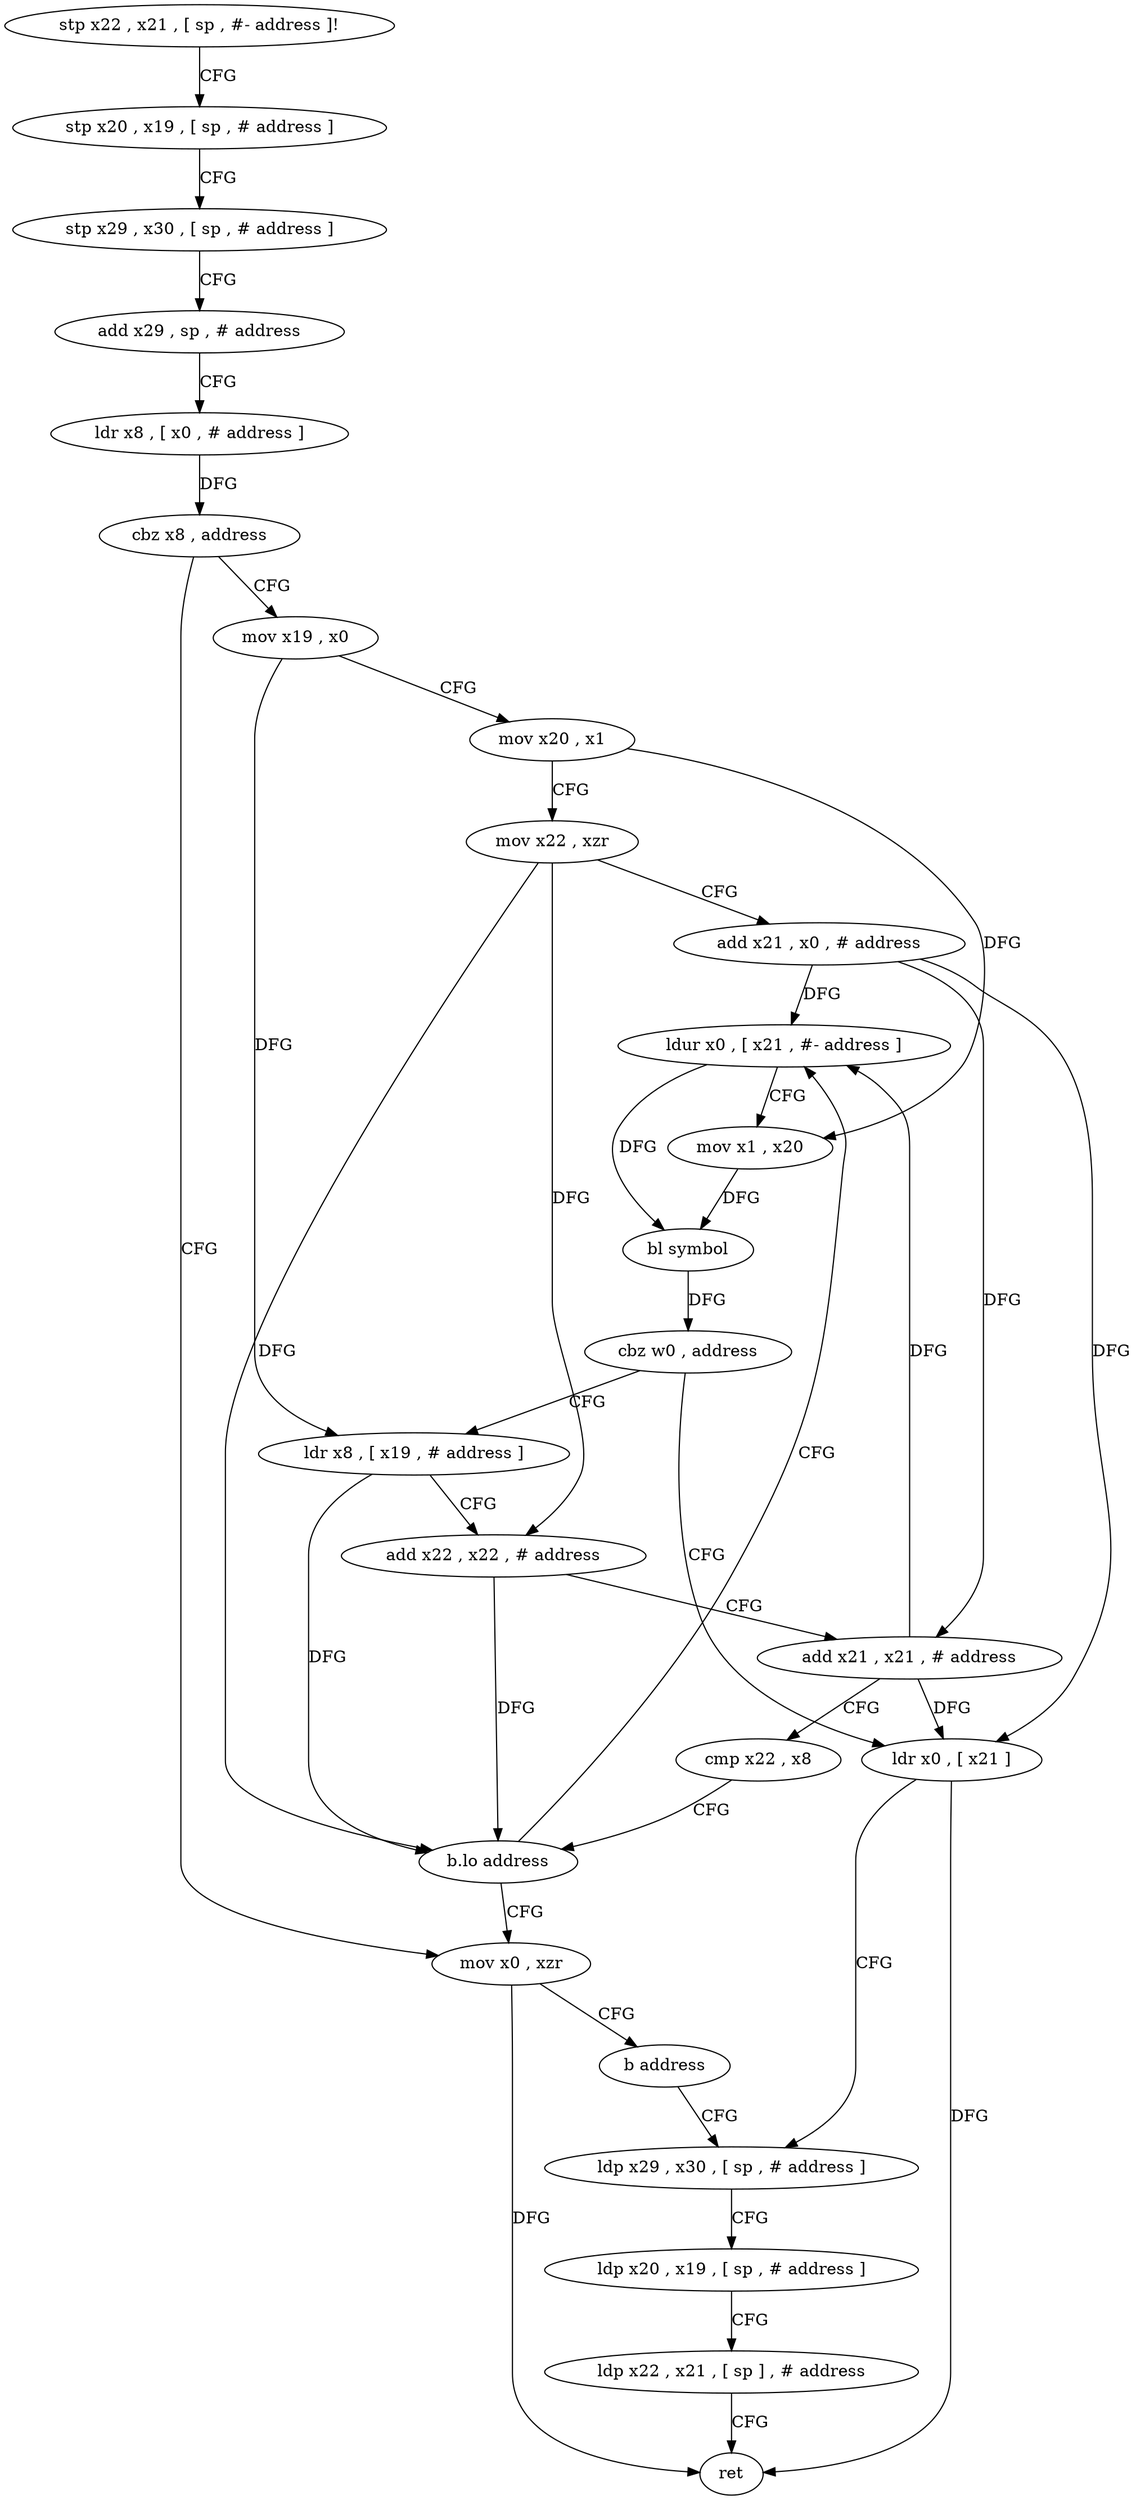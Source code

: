 digraph "func" {
"135964" [label = "stp x22 , x21 , [ sp , #- address ]!" ]
"135968" [label = "stp x20 , x19 , [ sp , # address ]" ]
"135972" [label = "stp x29 , x30 , [ sp , # address ]" ]
"135976" [label = "add x29 , sp , # address" ]
"135980" [label = "ldr x8 , [ x0 , # address ]" ]
"135984" [label = "cbz x8 , address" ]
"136040" [label = "mov x0 , xzr" ]
"135988" [label = "mov x19 , x0" ]
"136044" [label = "b address" ]
"136052" [label = "ldp x29 , x30 , [ sp , # address ]" ]
"135992" [label = "mov x20 , x1" ]
"135996" [label = "mov x22 , xzr" ]
"136000" [label = "add x21 , x0 , # address" ]
"136004" [label = "ldur x0 , [ x21 , #- address ]" ]
"136056" [label = "ldp x20 , x19 , [ sp , # address ]" ]
"136060" [label = "ldp x22 , x21 , [ sp ] , # address" ]
"136064" [label = "ret" ]
"136048" [label = "ldr x0 , [ x21 ]" ]
"136020" [label = "ldr x8 , [ x19 , # address ]" ]
"136024" [label = "add x22 , x22 , # address" ]
"136028" [label = "add x21 , x21 , # address" ]
"136032" [label = "cmp x22 , x8" ]
"136036" [label = "b.lo address" ]
"136008" [label = "mov x1 , x20" ]
"136012" [label = "bl symbol" ]
"136016" [label = "cbz w0 , address" ]
"135964" -> "135968" [ label = "CFG" ]
"135968" -> "135972" [ label = "CFG" ]
"135972" -> "135976" [ label = "CFG" ]
"135976" -> "135980" [ label = "CFG" ]
"135980" -> "135984" [ label = "DFG" ]
"135984" -> "136040" [ label = "CFG" ]
"135984" -> "135988" [ label = "CFG" ]
"136040" -> "136044" [ label = "CFG" ]
"136040" -> "136064" [ label = "DFG" ]
"135988" -> "135992" [ label = "CFG" ]
"135988" -> "136020" [ label = "DFG" ]
"136044" -> "136052" [ label = "CFG" ]
"136052" -> "136056" [ label = "CFG" ]
"135992" -> "135996" [ label = "CFG" ]
"135992" -> "136008" [ label = "DFG" ]
"135996" -> "136000" [ label = "CFG" ]
"135996" -> "136024" [ label = "DFG" ]
"135996" -> "136036" [ label = "DFG" ]
"136000" -> "136004" [ label = "DFG" ]
"136000" -> "136048" [ label = "DFG" ]
"136000" -> "136028" [ label = "DFG" ]
"136004" -> "136008" [ label = "CFG" ]
"136004" -> "136012" [ label = "DFG" ]
"136056" -> "136060" [ label = "CFG" ]
"136060" -> "136064" [ label = "CFG" ]
"136048" -> "136052" [ label = "CFG" ]
"136048" -> "136064" [ label = "DFG" ]
"136020" -> "136024" [ label = "CFG" ]
"136020" -> "136036" [ label = "DFG" ]
"136024" -> "136028" [ label = "CFG" ]
"136024" -> "136036" [ label = "DFG" ]
"136028" -> "136032" [ label = "CFG" ]
"136028" -> "136004" [ label = "DFG" ]
"136028" -> "136048" [ label = "DFG" ]
"136032" -> "136036" [ label = "CFG" ]
"136036" -> "136004" [ label = "CFG" ]
"136036" -> "136040" [ label = "CFG" ]
"136008" -> "136012" [ label = "DFG" ]
"136012" -> "136016" [ label = "DFG" ]
"136016" -> "136048" [ label = "CFG" ]
"136016" -> "136020" [ label = "CFG" ]
}
